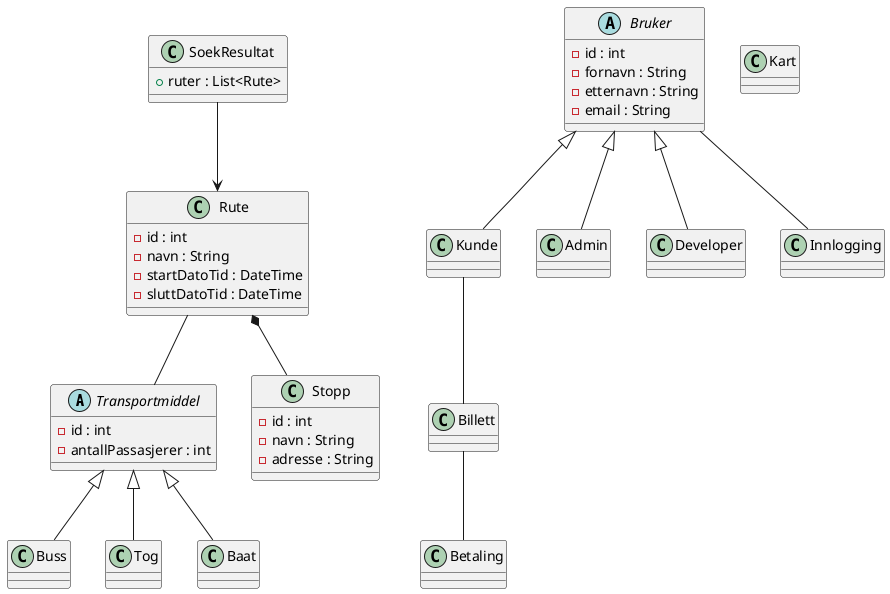 @startuml
'https://plantuml.com/class-diagram

abstract class Transportmiddel {
  - id : int
  - antallPassasjerer : int
}

Transportmiddel <|-- Buss
Transportmiddel <|-- Tog
Transportmiddel <|-- Baat

class Buss {
}
class Tog {
}
class Baat {
}

'--------------------------'
abstract class Bruker {
    - id : int
    - fornavn : String
    - etternavn : String
    - email : String
}

Bruker <|-- Kunde
Bruker <|-- Admin
Bruker <|-- Developer

class Kunde {
}
class Admin {
}
class Developer {
}

'--------------------------'

class Rute {
    - id : int
    - navn : String
    - startDatoTid : DateTime
    - sluttDatoTid : DateTime
}
class Stopp {
   - id : int
   - navn : String
   - adresse : String
}
class Kart {
}

'--------------------------'

class Betaling {
}
class Billett {
}
class Innlogging {
}

'--------------------------'
class SoekResultat {
    + ruter : List<Rute>
}

' ---- Associations ----
Bruker -- Innlogging
Rute *-- Stopp
Rute -- Transportmiddel
SoekResultat --> Rute

Kunde -- Billett
Billett -- Betaling

@enduml
